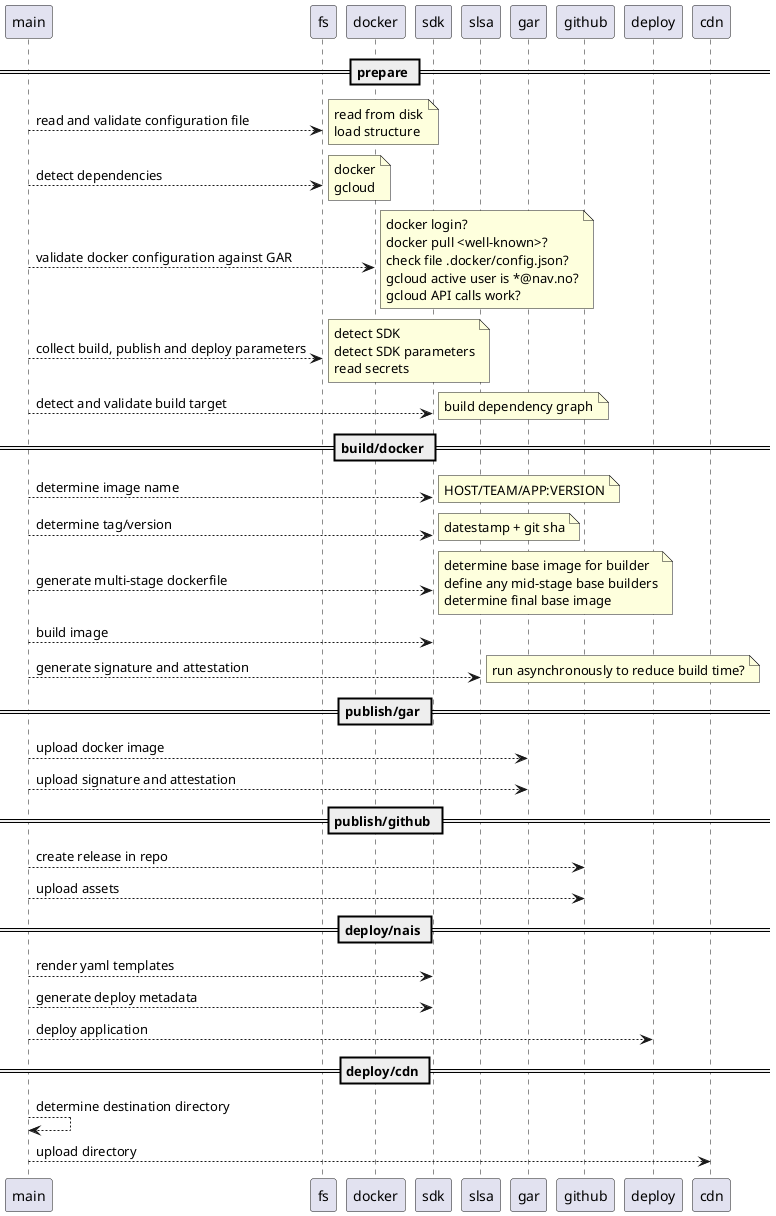 @startuml

== prepare ==
main --> fs: read and validate configuration file
note right: read from disk\n\
load structure
main --> fs: detect dependencies
note right: docker\ngcloud
main --> docker: validate docker configuration against GAR
note right: docker login?\n\
docker pull <well-known>?\n\
check file .docker/config.json?\n\
gcloud active user is *@nav.no?\n\
gcloud API calls work?
main --> fs: collect build, publish and deploy parameters
note right: detect SDK\n\
detect SDK parameters\n\
read secrets
main --> sdk: detect and validate build target
note right: build dependency graph

== build/docker ==
main --> sdk: determine image name
note right: HOST/TEAM/APP:VERSION
main --> sdk: determine tag/version
note right: datestamp + git sha
main --> sdk: generate multi-stage dockerfile
note right: \
determine base image for builder\n\
define any mid-stage base builders\n\
determine final base image
main --> sdk: build image
main --> slsa: generate signature and attestation
note right: run asynchronously to reduce build time?

== publish/gar ==
main --> gar: upload docker image
main --> gar: upload signature and attestation

== publish/github ==
main --> github: create release in repo
main --> github: upload assets

== deploy/nais ==
main --> sdk: render yaml templates
main --> sdk: generate deploy metadata
main --> deploy: deploy application

== deploy/cdn ==
main --> main: determine destination directory
main --> cdn: upload directory

@enduml
